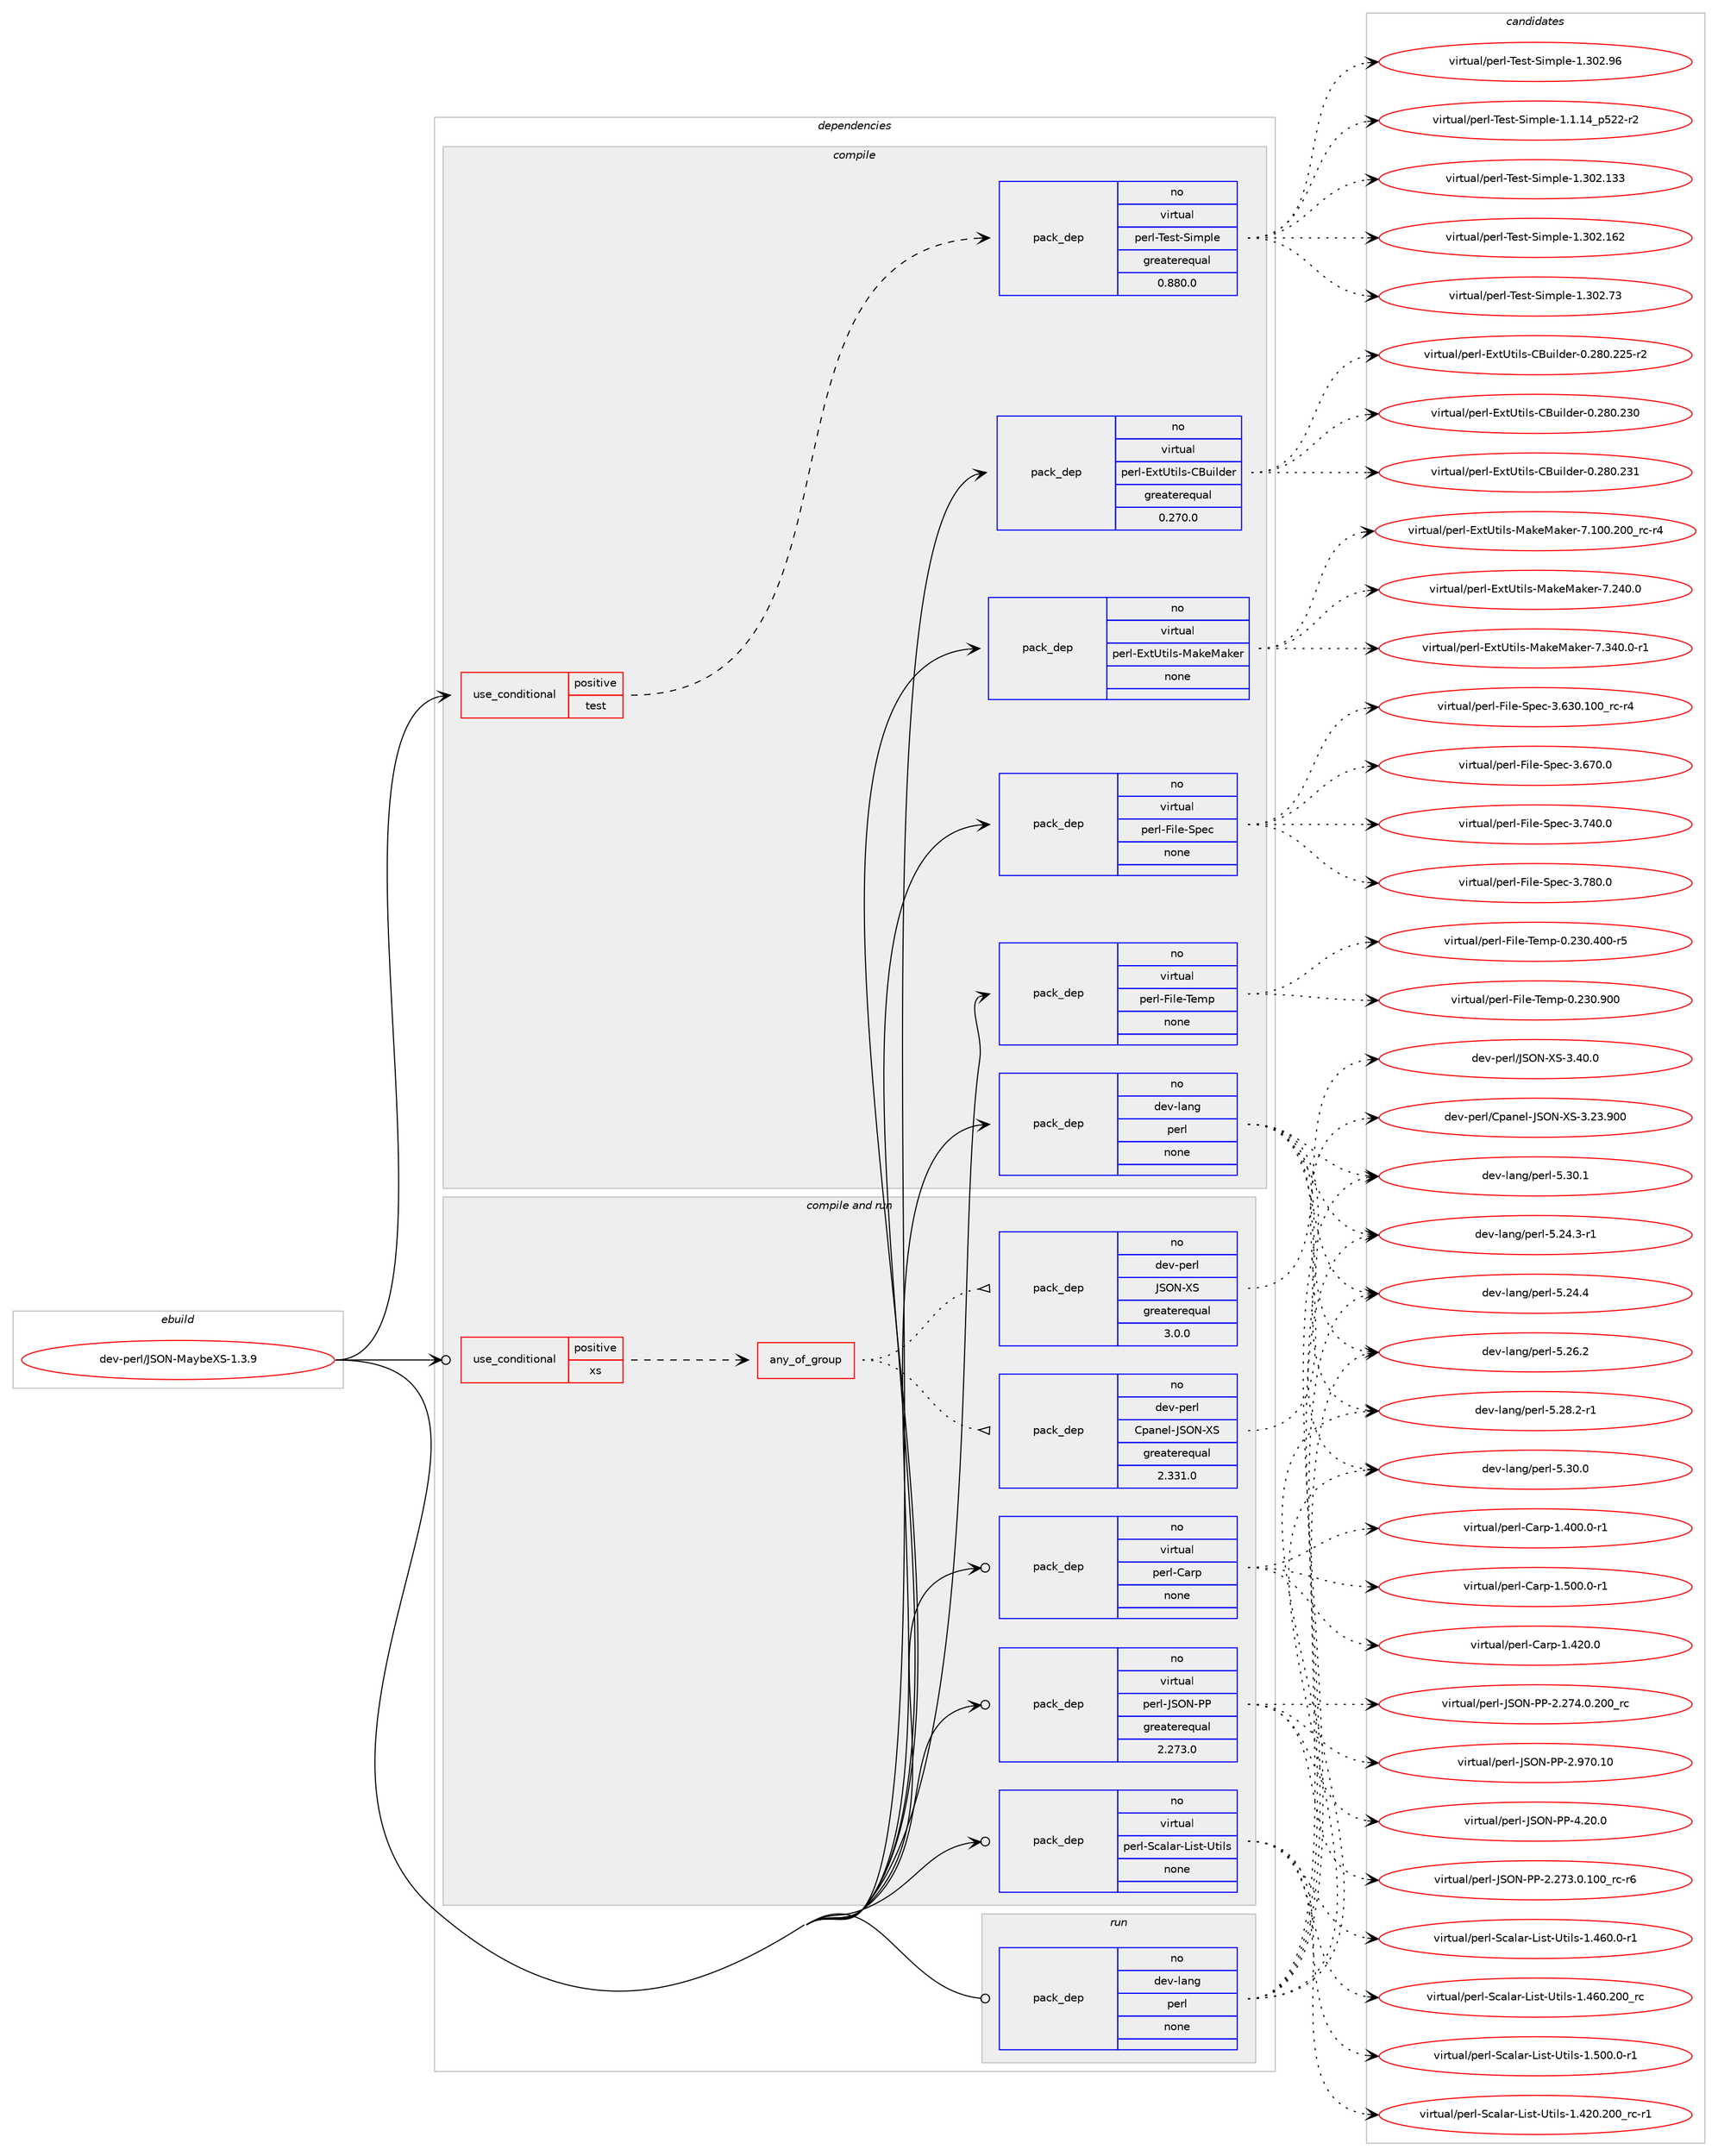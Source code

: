 digraph prolog {

# *************
# Graph options
# *************

newrank=true;
concentrate=true;
compound=true;
graph [rankdir=LR,fontname=Helvetica,fontsize=10,ranksep=1.5];#, ranksep=2.5, nodesep=0.2];
edge  [arrowhead=vee];
node  [fontname=Helvetica,fontsize=10];

# **********
# The ebuild
# **********

subgraph cluster_leftcol {
color=gray;
rank=same;
label=<<i>ebuild</i>>;
id [label="dev-perl/JSON-MaybeXS-1.3.9", color=red, width=4, href="../dev-perl/JSON-MaybeXS-1.3.9.svg"];
}

# ****************
# The dependencies
# ****************

subgraph cluster_midcol {
color=gray;
label=<<i>dependencies</i>>;
subgraph cluster_compile {
fillcolor="#eeeeee";
style=filled;
label=<<i>compile</i>>;
subgraph cond133817 {
dependency579611 [label=<<TABLE BORDER="0" CELLBORDER="1" CELLSPACING="0" CELLPADDING="4"><TR><TD ROWSPAN="3" CELLPADDING="10">use_conditional</TD></TR><TR><TD>positive</TD></TR><TR><TD>test</TD></TR></TABLE>>, shape=none, color=red];
subgraph pack434143 {
dependency579612 [label=<<TABLE BORDER="0" CELLBORDER="1" CELLSPACING="0" CELLPADDING="4" WIDTH="220"><TR><TD ROWSPAN="6" CELLPADDING="30">pack_dep</TD></TR><TR><TD WIDTH="110">no</TD></TR><TR><TD>virtual</TD></TR><TR><TD>perl-Test-Simple</TD></TR><TR><TD>greaterequal</TD></TR><TR><TD>0.880.0</TD></TR></TABLE>>, shape=none, color=blue];
}
dependency579611:e -> dependency579612:w [weight=20,style="dashed",arrowhead="vee"];
}
id:e -> dependency579611:w [weight=20,style="solid",arrowhead="vee"];
subgraph pack434144 {
dependency579613 [label=<<TABLE BORDER="0" CELLBORDER="1" CELLSPACING="0" CELLPADDING="4" WIDTH="220"><TR><TD ROWSPAN="6" CELLPADDING="30">pack_dep</TD></TR><TR><TD WIDTH="110">no</TD></TR><TR><TD>dev-lang</TD></TR><TR><TD>perl</TD></TR><TR><TD>none</TD></TR><TR><TD></TD></TR></TABLE>>, shape=none, color=blue];
}
id:e -> dependency579613:w [weight=20,style="solid",arrowhead="vee"];
subgraph pack434145 {
dependency579614 [label=<<TABLE BORDER="0" CELLBORDER="1" CELLSPACING="0" CELLPADDING="4" WIDTH="220"><TR><TD ROWSPAN="6" CELLPADDING="30">pack_dep</TD></TR><TR><TD WIDTH="110">no</TD></TR><TR><TD>virtual</TD></TR><TR><TD>perl-ExtUtils-CBuilder</TD></TR><TR><TD>greaterequal</TD></TR><TR><TD>0.270.0</TD></TR></TABLE>>, shape=none, color=blue];
}
id:e -> dependency579614:w [weight=20,style="solid",arrowhead="vee"];
subgraph pack434146 {
dependency579615 [label=<<TABLE BORDER="0" CELLBORDER="1" CELLSPACING="0" CELLPADDING="4" WIDTH="220"><TR><TD ROWSPAN="6" CELLPADDING="30">pack_dep</TD></TR><TR><TD WIDTH="110">no</TD></TR><TR><TD>virtual</TD></TR><TR><TD>perl-ExtUtils-MakeMaker</TD></TR><TR><TD>none</TD></TR><TR><TD></TD></TR></TABLE>>, shape=none, color=blue];
}
id:e -> dependency579615:w [weight=20,style="solid",arrowhead="vee"];
subgraph pack434147 {
dependency579616 [label=<<TABLE BORDER="0" CELLBORDER="1" CELLSPACING="0" CELLPADDING="4" WIDTH="220"><TR><TD ROWSPAN="6" CELLPADDING="30">pack_dep</TD></TR><TR><TD WIDTH="110">no</TD></TR><TR><TD>virtual</TD></TR><TR><TD>perl-File-Spec</TD></TR><TR><TD>none</TD></TR><TR><TD></TD></TR></TABLE>>, shape=none, color=blue];
}
id:e -> dependency579616:w [weight=20,style="solid",arrowhead="vee"];
subgraph pack434148 {
dependency579617 [label=<<TABLE BORDER="0" CELLBORDER="1" CELLSPACING="0" CELLPADDING="4" WIDTH="220"><TR><TD ROWSPAN="6" CELLPADDING="30">pack_dep</TD></TR><TR><TD WIDTH="110">no</TD></TR><TR><TD>virtual</TD></TR><TR><TD>perl-File-Temp</TD></TR><TR><TD>none</TD></TR><TR><TD></TD></TR></TABLE>>, shape=none, color=blue];
}
id:e -> dependency579617:w [weight=20,style="solid",arrowhead="vee"];
}
subgraph cluster_compileandrun {
fillcolor="#eeeeee";
style=filled;
label=<<i>compile and run</i>>;
subgraph cond133818 {
dependency579618 [label=<<TABLE BORDER="0" CELLBORDER="1" CELLSPACING="0" CELLPADDING="4"><TR><TD ROWSPAN="3" CELLPADDING="10">use_conditional</TD></TR><TR><TD>positive</TD></TR><TR><TD>xs</TD></TR></TABLE>>, shape=none, color=red];
subgraph any11288 {
dependency579619 [label=<<TABLE BORDER="0" CELLBORDER="1" CELLSPACING="0" CELLPADDING="4"><TR><TD CELLPADDING="10">any_of_group</TD></TR></TABLE>>, shape=none, color=red];subgraph pack434149 {
dependency579620 [label=<<TABLE BORDER="0" CELLBORDER="1" CELLSPACING="0" CELLPADDING="4" WIDTH="220"><TR><TD ROWSPAN="6" CELLPADDING="30">pack_dep</TD></TR><TR><TD WIDTH="110">no</TD></TR><TR><TD>dev-perl</TD></TR><TR><TD>Cpanel-JSON-XS</TD></TR><TR><TD>greaterequal</TD></TR><TR><TD>2.331.0</TD></TR></TABLE>>, shape=none, color=blue];
}
dependency579619:e -> dependency579620:w [weight=20,style="dotted",arrowhead="oinv"];
subgraph pack434150 {
dependency579621 [label=<<TABLE BORDER="0" CELLBORDER="1" CELLSPACING="0" CELLPADDING="4" WIDTH="220"><TR><TD ROWSPAN="6" CELLPADDING="30">pack_dep</TD></TR><TR><TD WIDTH="110">no</TD></TR><TR><TD>dev-perl</TD></TR><TR><TD>JSON-XS</TD></TR><TR><TD>greaterequal</TD></TR><TR><TD>3.0.0</TD></TR></TABLE>>, shape=none, color=blue];
}
dependency579619:e -> dependency579621:w [weight=20,style="dotted",arrowhead="oinv"];
}
dependency579618:e -> dependency579619:w [weight=20,style="dashed",arrowhead="vee"];
}
id:e -> dependency579618:w [weight=20,style="solid",arrowhead="odotvee"];
subgraph pack434151 {
dependency579622 [label=<<TABLE BORDER="0" CELLBORDER="1" CELLSPACING="0" CELLPADDING="4" WIDTH="220"><TR><TD ROWSPAN="6" CELLPADDING="30">pack_dep</TD></TR><TR><TD WIDTH="110">no</TD></TR><TR><TD>virtual</TD></TR><TR><TD>perl-Carp</TD></TR><TR><TD>none</TD></TR><TR><TD></TD></TR></TABLE>>, shape=none, color=blue];
}
id:e -> dependency579622:w [weight=20,style="solid",arrowhead="odotvee"];
subgraph pack434152 {
dependency579623 [label=<<TABLE BORDER="0" CELLBORDER="1" CELLSPACING="0" CELLPADDING="4" WIDTH="220"><TR><TD ROWSPAN="6" CELLPADDING="30">pack_dep</TD></TR><TR><TD WIDTH="110">no</TD></TR><TR><TD>virtual</TD></TR><TR><TD>perl-JSON-PP</TD></TR><TR><TD>greaterequal</TD></TR><TR><TD>2.273.0</TD></TR></TABLE>>, shape=none, color=blue];
}
id:e -> dependency579623:w [weight=20,style="solid",arrowhead="odotvee"];
subgraph pack434153 {
dependency579624 [label=<<TABLE BORDER="0" CELLBORDER="1" CELLSPACING="0" CELLPADDING="4" WIDTH="220"><TR><TD ROWSPAN="6" CELLPADDING="30">pack_dep</TD></TR><TR><TD WIDTH="110">no</TD></TR><TR><TD>virtual</TD></TR><TR><TD>perl-Scalar-List-Utils</TD></TR><TR><TD>none</TD></TR><TR><TD></TD></TR></TABLE>>, shape=none, color=blue];
}
id:e -> dependency579624:w [weight=20,style="solid",arrowhead="odotvee"];
}
subgraph cluster_run {
fillcolor="#eeeeee";
style=filled;
label=<<i>run</i>>;
subgraph pack434154 {
dependency579625 [label=<<TABLE BORDER="0" CELLBORDER="1" CELLSPACING="0" CELLPADDING="4" WIDTH="220"><TR><TD ROWSPAN="6" CELLPADDING="30">pack_dep</TD></TR><TR><TD WIDTH="110">no</TD></TR><TR><TD>dev-lang</TD></TR><TR><TD>perl</TD></TR><TR><TD>none</TD></TR><TR><TD></TD></TR></TABLE>>, shape=none, color=blue];
}
id:e -> dependency579625:w [weight=20,style="solid",arrowhead="odot"];
}
}

# **************
# The candidates
# **************

subgraph cluster_choices {
rank=same;
color=gray;
label=<<i>candidates</i>>;

subgraph choice434143 {
color=black;
nodesep=1;
choice11810511411611797108471121011141084584101115116458310510911210810145494649464952951125350504511450 [label="virtual/perl-Test-Simple-1.1.14_p522-r2", color=red, width=4,href="../virtual/perl-Test-Simple-1.1.14_p522-r2.svg"];
choice11810511411611797108471121011141084584101115116458310510911210810145494651485046495151 [label="virtual/perl-Test-Simple-1.302.133", color=red, width=4,href="../virtual/perl-Test-Simple-1.302.133.svg"];
choice11810511411611797108471121011141084584101115116458310510911210810145494651485046495450 [label="virtual/perl-Test-Simple-1.302.162", color=red, width=4,href="../virtual/perl-Test-Simple-1.302.162.svg"];
choice118105114116117971084711210111410845841011151164583105109112108101454946514850465551 [label="virtual/perl-Test-Simple-1.302.73", color=red, width=4,href="../virtual/perl-Test-Simple-1.302.73.svg"];
choice118105114116117971084711210111410845841011151164583105109112108101454946514850465754 [label="virtual/perl-Test-Simple-1.302.96", color=red, width=4,href="../virtual/perl-Test-Simple-1.302.96.svg"];
dependency579612:e -> choice11810511411611797108471121011141084584101115116458310510911210810145494649464952951125350504511450:w [style=dotted,weight="100"];
dependency579612:e -> choice11810511411611797108471121011141084584101115116458310510911210810145494651485046495151:w [style=dotted,weight="100"];
dependency579612:e -> choice11810511411611797108471121011141084584101115116458310510911210810145494651485046495450:w [style=dotted,weight="100"];
dependency579612:e -> choice118105114116117971084711210111410845841011151164583105109112108101454946514850465551:w [style=dotted,weight="100"];
dependency579612:e -> choice118105114116117971084711210111410845841011151164583105109112108101454946514850465754:w [style=dotted,weight="100"];
}
subgraph choice434144 {
color=black;
nodesep=1;
choice100101118451089711010347112101114108455346505246514511449 [label="dev-lang/perl-5.24.3-r1", color=red, width=4,href="../dev-lang/perl-5.24.3-r1.svg"];
choice10010111845108971101034711210111410845534650524652 [label="dev-lang/perl-5.24.4", color=red, width=4,href="../dev-lang/perl-5.24.4.svg"];
choice10010111845108971101034711210111410845534650544650 [label="dev-lang/perl-5.26.2", color=red, width=4,href="../dev-lang/perl-5.26.2.svg"];
choice100101118451089711010347112101114108455346505646504511449 [label="dev-lang/perl-5.28.2-r1", color=red, width=4,href="../dev-lang/perl-5.28.2-r1.svg"];
choice10010111845108971101034711210111410845534651484648 [label="dev-lang/perl-5.30.0", color=red, width=4,href="../dev-lang/perl-5.30.0.svg"];
choice10010111845108971101034711210111410845534651484649 [label="dev-lang/perl-5.30.1", color=red, width=4,href="../dev-lang/perl-5.30.1.svg"];
dependency579613:e -> choice100101118451089711010347112101114108455346505246514511449:w [style=dotted,weight="100"];
dependency579613:e -> choice10010111845108971101034711210111410845534650524652:w [style=dotted,weight="100"];
dependency579613:e -> choice10010111845108971101034711210111410845534650544650:w [style=dotted,weight="100"];
dependency579613:e -> choice100101118451089711010347112101114108455346505646504511449:w [style=dotted,weight="100"];
dependency579613:e -> choice10010111845108971101034711210111410845534651484648:w [style=dotted,weight="100"];
dependency579613:e -> choice10010111845108971101034711210111410845534651484649:w [style=dotted,weight="100"];
}
subgraph choice434145 {
color=black;
nodesep=1;
choice1181051141161179710847112101114108456912011685116105108115456766117105108100101114454846505648465050534511450 [label="virtual/perl-ExtUtils-CBuilder-0.280.225-r2", color=red, width=4,href="../virtual/perl-ExtUtils-CBuilder-0.280.225-r2.svg"];
choice118105114116117971084711210111410845691201168511610510811545676611710510810010111445484650564846505148 [label="virtual/perl-ExtUtils-CBuilder-0.280.230", color=red, width=4,href="../virtual/perl-ExtUtils-CBuilder-0.280.230.svg"];
choice118105114116117971084711210111410845691201168511610510811545676611710510810010111445484650564846505149 [label="virtual/perl-ExtUtils-CBuilder-0.280.231", color=red, width=4,href="../virtual/perl-ExtUtils-CBuilder-0.280.231.svg"];
dependency579614:e -> choice1181051141161179710847112101114108456912011685116105108115456766117105108100101114454846505648465050534511450:w [style=dotted,weight="100"];
dependency579614:e -> choice118105114116117971084711210111410845691201168511610510811545676611710510810010111445484650564846505148:w [style=dotted,weight="100"];
dependency579614:e -> choice118105114116117971084711210111410845691201168511610510811545676611710510810010111445484650564846505149:w [style=dotted,weight="100"];
}
subgraph choice434146 {
color=black;
nodesep=1;
choice118105114116117971084711210111410845691201168511610510811545779710710177971071011144555464948484650484895114994511452 [label="virtual/perl-ExtUtils-MakeMaker-7.100.200_rc-r4", color=red, width=4,href="../virtual/perl-ExtUtils-MakeMaker-7.100.200_rc-r4.svg"];
choice118105114116117971084711210111410845691201168511610510811545779710710177971071011144555465052484648 [label="virtual/perl-ExtUtils-MakeMaker-7.240.0", color=red, width=4,href="../virtual/perl-ExtUtils-MakeMaker-7.240.0.svg"];
choice1181051141161179710847112101114108456912011685116105108115457797107101779710710111445554651524846484511449 [label="virtual/perl-ExtUtils-MakeMaker-7.340.0-r1", color=red, width=4,href="../virtual/perl-ExtUtils-MakeMaker-7.340.0-r1.svg"];
dependency579615:e -> choice118105114116117971084711210111410845691201168511610510811545779710710177971071011144555464948484650484895114994511452:w [style=dotted,weight="100"];
dependency579615:e -> choice118105114116117971084711210111410845691201168511610510811545779710710177971071011144555465052484648:w [style=dotted,weight="100"];
dependency579615:e -> choice1181051141161179710847112101114108456912011685116105108115457797107101779710710111445554651524846484511449:w [style=dotted,weight="100"];
}
subgraph choice434147 {
color=black;
nodesep=1;
choice118105114116117971084711210111410845701051081014583112101994551465451484649484895114994511452 [label="virtual/perl-File-Spec-3.630.100_rc-r4", color=red, width=4,href="../virtual/perl-File-Spec-3.630.100_rc-r4.svg"];
choice118105114116117971084711210111410845701051081014583112101994551465455484648 [label="virtual/perl-File-Spec-3.670.0", color=red, width=4,href="../virtual/perl-File-Spec-3.670.0.svg"];
choice118105114116117971084711210111410845701051081014583112101994551465552484648 [label="virtual/perl-File-Spec-3.740.0", color=red, width=4,href="../virtual/perl-File-Spec-3.740.0.svg"];
choice118105114116117971084711210111410845701051081014583112101994551465556484648 [label="virtual/perl-File-Spec-3.780.0", color=red, width=4,href="../virtual/perl-File-Spec-3.780.0.svg"];
dependency579616:e -> choice118105114116117971084711210111410845701051081014583112101994551465451484649484895114994511452:w [style=dotted,weight="100"];
dependency579616:e -> choice118105114116117971084711210111410845701051081014583112101994551465455484648:w [style=dotted,weight="100"];
dependency579616:e -> choice118105114116117971084711210111410845701051081014583112101994551465552484648:w [style=dotted,weight="100"];
dependency579616:e -> choice118105114116117971084711210111410845701051081014583112101994551465556484648:w [style=dotted,weight="100"];
}
subgraph choice434148 {
color=black;
nodesep=1;
choice118105114116117971084711210111410845701051081014584101109112454846505148465248484511453 [label="virtual/perl-File-Temp-0.230.400-r5", color=red, width=4,href="../virtual/perl-File-Temp-0.230.400-r5.svg"];
choice11810511411611797108471121011141084570105108101458410110911245484650514846574848 [label="virtual/perl-File-Temp-0.230.900", color=red, width=4,href="../virtual/perl-File-Temp-0.230.900.svg"];
dependency579617:e -> choice118105114116117971084711210111410845701051081014584101109112454846505148465248484511453:w [style=dotted,weight="100"];
dependency579617:e -> choice11810511411611797108471121011141084570105108101458410110911245484650514846574848:w [style=dotted,weight="100"];
}
subgraph choice434149 {
color=black;
nodesep=1;
choice100101118451121011141084767112971101011084574837978458883455146505146574848 [label="dev-perl/Cpanel-JSON-XS-3.23.900", color=red, width=4,href="../dev-perl/Cpanel-JSON-XS-3.23.900.svg"];
dependency579620:e -> choice100101118451121011141084767112971101011084574837978458883455146505146574848:w [style=dotted,weight="100"];
}
subgraph choice434150 {
color=black;
nodesep=1;
choice10010111845112101114108477483797845888345514652484648 [label="dev-perl/JSON-XS-3.40.0", color=red, width=4,href="../dev-perl/JSON-XS-3.40.0.svg"];
dependency579621:e -> choice10010111845112101114108477483797845888345514652484648:w [style=dotted,weight="100"];
}
subgraph choice434151 {
color=black;
nodesep=1;
choice118105114116117971084711210111410845679711411245494652484846484511449 [label="virtual/perl-Carp-1.400.0-r1", color=red, width=4,href="../virtual/perl-Carp-1.400.0-r1.svg"];
choice11810511411611797108471121011141084567971141124549465250484648 [label="virtual/perl-Carp-1.420.0", color=red, width=4,href="../virtual/perl-Carp-1.420.0.svg"];
choice118105114116117971084711210111410845679711411245494653484846484511449 [label="virtual/perl-Carp-1.500.0-r1", color=red, width=4,href="../virtual/perl-Carp-1.500.0-r1.svg"];
dependency579622:e -> choice118105114116117971084711210111410845679711411245494652484846484511449:w [style=dotted,weight="100"];
dependency579622:e -> choice11810511411611797108471121011141084567971141124549465250484648:w [style=dotted,weight="100"];
dependency579622:e -> choice118105114116117971084711210111410845679711411245494653484846484511449:w [style=dotted,weight="100"];
}
subgraph choice434152 {
color=black;
nodesep=1;
choice1181051141161179710847112101114108457483797845808045504650555146484649484895114994511454 [label="virtual/perl-JSON-PP-2.273.0.100_rc-r6", color=red, width=4,href="../virtual/perl-JSON-PP-2.273.0.100_rc-r6.svg"];
choice118105114116117971084711210111410845748379784580804550465055524648465048489511499 [label="virtual/perl-JSON-PP-2.274.0.200_rc", color=red, width=4,href="../virtual/perl-JSON-PP-2.274.0.200_rc.svg"];
choice11810511411611797108471121011141084574837978458080455046575548464948 [label="virtual/perl-JSON-PP-2.970.10", color=red, width=4,href="../virtual/perl-JSON-PP-2.970.10.svg"];
choice1181051141161179710847112101114108457483797845808045524650484648 [label="virtual/perl-JSON-PP-4.20.0", color=red, width=4,href="../virtual/perl-JSON-PP-4.20.0.svg"];
dependency579623:e -> choice1181051141161179710847112101114108457483797845808045504650555146484649484895114994511454:w [style=dotted,weight="100"];
dependency579623:e -> choice118105114116117971084711210111410845748379784580804550465055524648465048489511499:w [style=dotted,weight="100"];
dependency579623:e -> choice11810511411611797108471121011141084574837978458080455046575548464948:w [style=dotted,weight="100"];
dependency579623:e -> choice1181051141161179710847112101114108457483797845808045524650484648:w [style=dotted,weight="100"];
}
subgraph choice434153 {
color=black;
nodesep=1;
choice11810511411611797108471121011141084583999710897114457610511511645851161051081154549465250484650484895114994511449 [label="virtual/perl-Scalar-List-Utils-1.420.200_rc-r1", color=red, width=4,href="../virtual/perl-Scalar-List-Utils-1.420.200_rc-r1.svg"];
choice118105114116117971084711210111410845839997108971144576105115116458511610510811545494652544846484511449 [label="virtual/perl-Scalar-List-Utils-1.460.0-r1", color=red, width=4,href="../virtual/perl-Scalar-List-Utils-1.460.0-r1.svg"];
choice1181051141161179710847112101114108458399971089711445761051151164585116105108115454946525448465048489511499 [label="virtual/perl-Scalar-List-Utils-1.460.200_rc", color=red, width=4,href="../virtual/perl-Scalar-List-Utils-1.460.200_rc.svg"];
choice118105114116117971084711210111410845839997108971144576105115116458511610510811545494653484846484511449 [label="virtual/perl-Scalar-List-Utils-1.500.0-r1", color=red, width=4,href="../virtual/perl-Scalar-List-Utils-1.500.0-r1.svg"];
dependency579624:e -> choice11810511411611797108471121011141084583999710897114457610511511645851161051081154549465250484650484895114994511449:w [style=dotted,weight="100"];
dependency579624:e -> choice118105114116117971084711210111410845839997108971144576105115116458511610510811545494652544846484511449:w [style=dotted,weight="100"];
dependency579624:e -> choice1181051141161179710847112101114108458399971089711445761051151164585116105108115454946525448465048489511499:w [style=dotted,weight="100"];
dependency579624:e -> choice118105114116117971084711210111410845839997108971144576105115116458511610510811545494653484846484511449:w [style=dotted,weight="100"];
}
subgraph choice434154 {
color=black;
nodesep=1;
choice100101118451089711010347112101114108455346505246514511449 [label="dev-lang/perl-5.24.3-r1", color=red, width=4,href="../dev-lang/perl-5.24.3-r1.svg"];
choice10010111845108971101034711210111410845534650524652 [label="dev-lang/perl-5.24.4", color=red, width=4,href="../dev-lang/perl-5.24.4.svg"];
choice10010111845108971101034711210111410845534650544650 [label="dev-lang/perl-5.26.2", color=red, width=4,href="../dev-lang/perl-5.26.2.svg"];
choice100101118451089711010347112101114108455346505646504511449 [label="dev-lang/perl-5.28.2-r1", color=red, width=4,href="../dev-lang/perl-5.28.2-r1.svg"];
choice10010111845108971101034711210111410845534651484648 [label="dev-lang/perl-5.30.0", color=red, width=4,href="../dev-lang/perl-5.30.0.svg"];
choice10010111845108971101034711210111410845534651484649 [label="dev-lang/perl-5.30.1", color=red, width=4,href="../dev-lang/perl-5.30.1.svg"];
dependency579625:e -> choice100101118451089711010347112101114108455346505246514511449:w [style=dotted,weight="100"];
dependency579625:e -> choice10010111845108971101034711210111410845534650524652:w [style=dotted,weight="100"];
dependency579625:e -> choice10010111845108971101034711210111410845534650544650:w [style=dotted,weight="100"];
dependency579625:e -> choice100101118451089711010347112101114108455346505646504511449:w [style=dotted,weight="100"];
dependency579625:e -> choice10010111845108971101034711210111410845534651484648:w [style=dotted,weight="100"];
dependency579625:e -> choice10010111845108971101034711210111410845534651484649:w [style=dotted,weight="100"];
}
}

}
